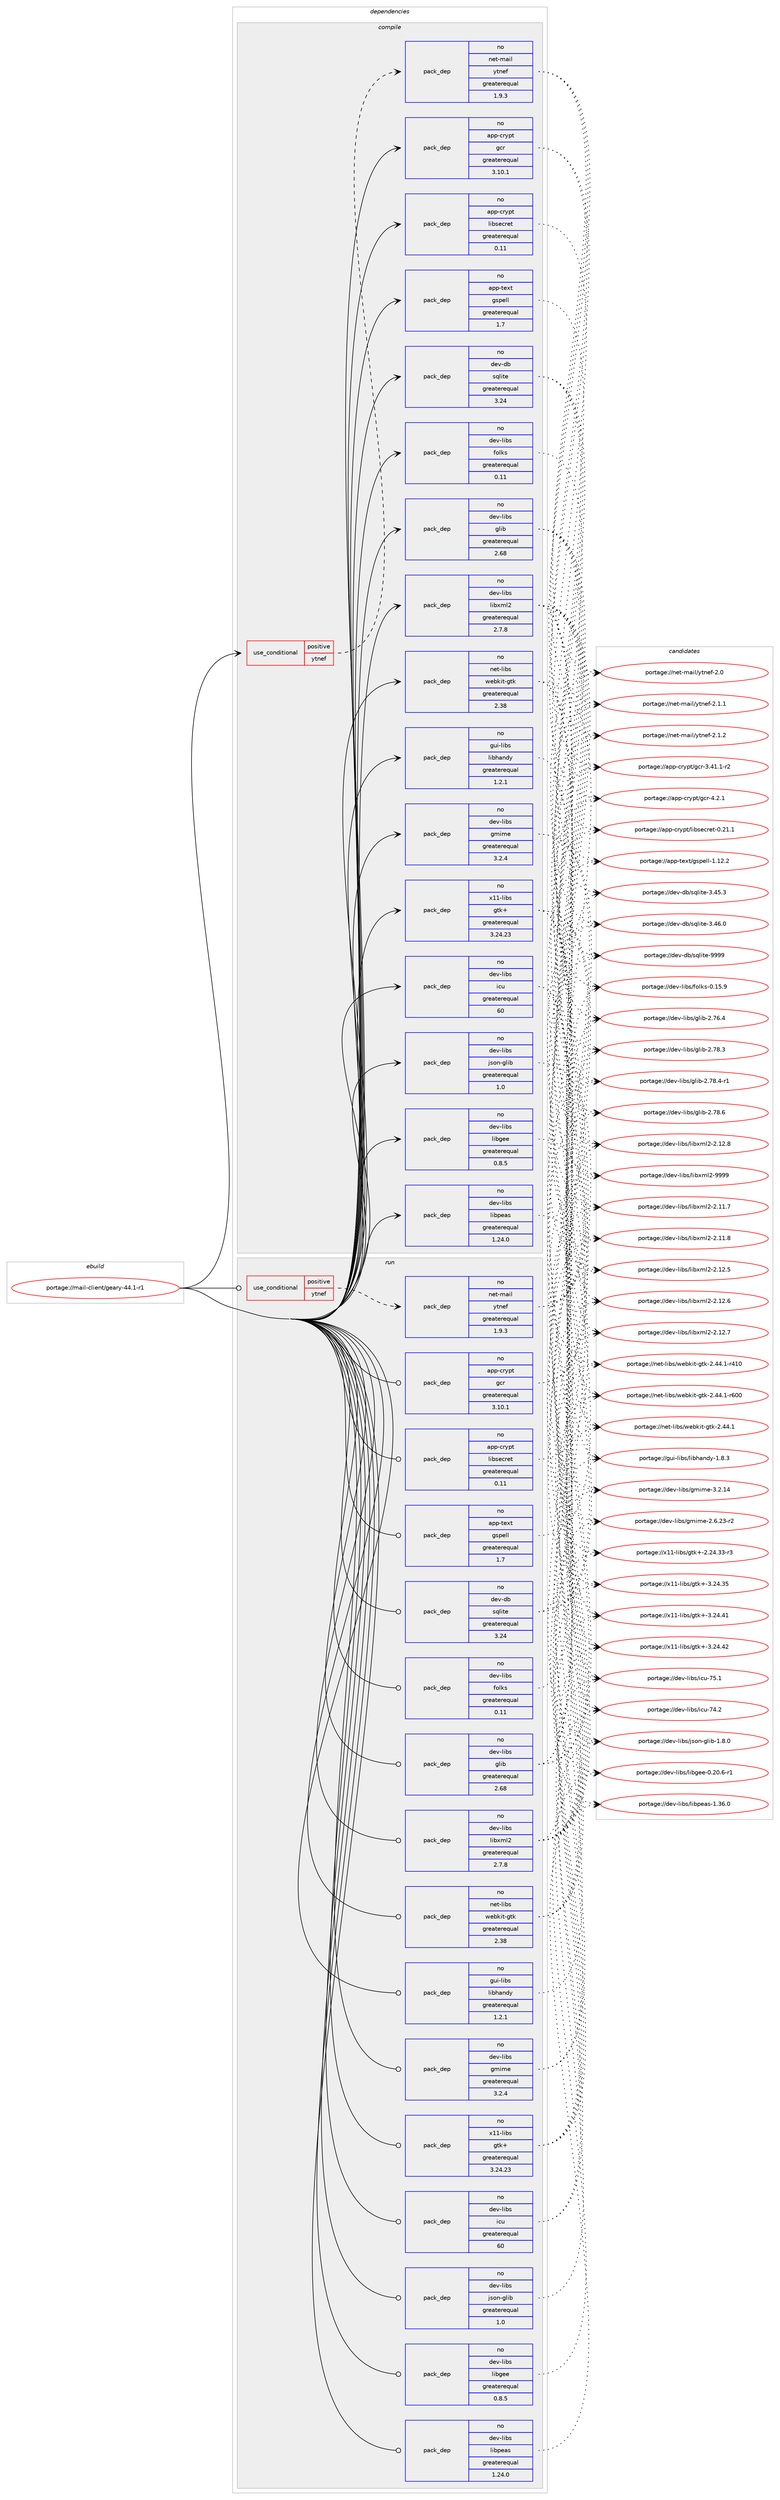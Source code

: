 digraph prolog {

# *************
# Graph options
# *************

newrank=true;
concentrate=true;
compound=true;
graph [rankdir=LR,fontname=Helvetica,fontsize=10,ranksep=1.5];#, ranksep=2.5, nodesep=0.2];
edge  [arrowhead=vee];
node  [fontname=Helvetica,fontsize=10];

# **********
# The ebuild
# **********

subgraph cluster_leftcol {
color=gray;
rank=same;
label=<<i>ebuild</i>>;
id [label="portage://mail-client/geary-44.1-r1", color=red, width=4, href="../mail-client/geary-44.1-r1.svg"];
}

# ****************
# The dependencies
# ****************

subgraph cluster_midcol {
color=gray;
label=<<i>dependencies</i>>;
subgraph cluster_compile {
fillcolor="#eeeeee";
style=filled;
label=<<i>compile</i>>;
subgraph cond67817 {
dependency145326 [label=<<TABLE BORDER="0" CELLBORDER="1" CELLSPACING="0" CELLPADDING="4"><TR><TD ROWSPAN="3" CELLPADDING="10">use_conditional</TD></TR><TR><TD>positive</TD></TR><TR><TD>ytnef</TD></TR></TABLE>>, shape=none, color=red];
subgraph pack75337 {
dependency145327 [label=<<TABLE BORDER="0" CELLBORDER="1" CELLSPACING="0" CELLPADDING="4" WIDTH="220"><TR><TD ROWSPAN="6" CELLPADDING="30">pack_dep</TD></TR><TR><TD WIDTH="110">no</TD></TR><TR><TD>net-mail</TD></TR><TR><TD>ytnef</TD></TR><TR><TD>greaterequal</TD></TR><TR><TD>1.9.3</TD></TR></TABLE>>, shape=none, color=blue];
}
dependency145326:e -> dependency145327:w [weight=20,style="dashed",arrowhead="vee"];
}
id:e -> dependency145326:w [weight=20,style="solid",arrowhead="vee"];
subgraph pack75338 {
dependency145328 [label=<<TABLE BORDER="0" CELLBORDER="1" CELLSPACING="0" CELLPADDING="4" WIDTH="220"><TR><TD ROWSPAN="6" CELLPADDING="30">pack_dep</TD></TR><TR><TD WIDTH="110">no</TD></TR><TR><TD>app-crypt</TD></TR><TR><TD>gcr</TD></TR><TR><TD>greaterequal</TD></TR><TR><TD>3.10.1</TD></TR></TABLE>>, shape=none, color=blue];
}
id:e -> dependency145328:w [weight=20,style="solid",arrowhead="vee"];
subgraph pack75339 {
dependency145329 [label=<<TABLE BORDER="0" CELLBORDER="1" CELLSPACING="0" CELLPADDING="4" WIDTH="220"><TR><TD ROWSPAN="6" CELLPADDING="30">pack_dep</TD></TR><TR><TD WIDTH="110">no</TD></TR><TR><TD>app-crypt</TD></TR><TR><TD>libsecret</TD></TR><TR><TD>greaterequal</TD></TR><TR><TD>0.11</TD></TR></TABLE>>, shape=none, color=blue];
}
id:e -> dependency145329:w [weight=20,style="solid",arrowhead="vee"];
# *** BEGIN UNKNOWN DEPENDENCY TYPE (TODO) ***
# id -> package_dependency(portage://mail-client/geary-44.1-r1,install,no,app-text,enchant,none,[,,],[slot(2)],[])
# *** END UNKNOWN DEPENDENCY TYPE (TODO) ***

subgraph pack75340 {
dependency145330 [label=<<TABLE BORDER="0" CELLBORDER="1" CELLSPACING="0" CELLPADDING="4" WIDTH="220"><TR><TD ROWSPAN="6" CELLPADDING="30">pack_dep</TD></TR><TR><TD WIDTH="110">no</TD></TR><TR><TD>app-text</TD></TR><TR><TD>gspell</TD></TR><TR><TD>greaterequal</TD></TR><TR><TD>1.7</TD></TR></TABLE>>, shape=none, color=blue];
}
id:e -> dependency145330:w [weight=20,style="solid",arrowhead="vee"];
# *** BEGIN UNKNOWN DEPENDENCY TYPE (TODO) ***
# id -> package_dependency(portage://mail-client/geary-44.1-r1,install,no,app-text,iso-codes,none,[,,],[],[])
# *** END UNKNOWN DEPENDENCY TYPE (TODO) ***

subgraph pack75341 {
dependency145331 [label=<<TABLE BORDER="0" CELLBORDER="1" CELLSPACING="0" CELLPADDING="4" WIDTH="220"><TR><TD ROWSPAN="6" CELLPADDING="30">pack_dep</TD></TR><TR><TD WIDTH="110">no</TD></TR><TR><TD>dev-db</TD></TR><TR><TD>sqlite</TD></TR><TR><TD>greaterequal</TD></TR><TR><TD>3.24</TD></TR></TABLE>>, shape=none, color=blue];
}
id:e -> dependency145331:w [weight=20,style="solid",arrowhead="vee"];
subgraph pack75342 {
dependency145332 [label=<<TABLE BORDER="0" CELLBORDER="1" CELLSPACING="0" CELLPADDING="4" WIDTH="220"><TR><TD ROWSPAN="6" CELLPADDING="30">pack_dep</TD></TR><TR><TD WIDTH="110">no</TD></TR><TR><TD>dev-libs</TD></TR><TR><TD>folks</TD></TR><TR><TD>greaterequal</TD></TR><TR><TD>0.11</TD></TR></TABLE>>, shape=none, color=blue];
}
id:e -> dependency145332:w [weight=20,style="solid",arrowhead="vee"];
subgraph pack75343 {
dependency145333 [label=<<TABLE BORDER="0" CELLBORDER="1" CELLSPACING="0" CELLPADDING="4" WIDTH="220"><TR><TD ROWSPAN="6" CELLPADDING="30">pack_dep</TD></TR><TR><TD WIDTH="110">no</TD></TR><TR><TD>dev-libs</TD></TR><TR><TD>glib</TD></TR><TR><TD>greaterequal</TD></TR><TR><TD>2.68</TD></TR></TABLE>>, shape=none, color=blue];
}
id:e -> dependency145333:w [weight=20,style="solid",arrowhead="vee"];
subgraph pack75344 {
dependency145334 [label=<<TABLE BORDER="0" CELLBORDER="1" CELLSPACING="0" CELLPADDING="4" WIDTH="220"><TR><TD ROWSPAN="6" CELLPADDING="30">pack_dep</TD></TR><TR><TD WIDTH="110">no</TD></TR><TR><TD>dev-libs</TD></TR><TR><TD>gmime</TD></TR><TR><TD>greaterequal</TD></TR><TR><TD>3.2.4</TD></TR></TABLE>>, shape=none, color=blue];
}
id:e -> dependency145334:w [weight=20,style="solid",arrowhead="vee"];
subgraph pack75345 {
dependency145335 [label=<<TABLE BORDER="0" CELLBORDER="1" CELLSPACING="0" CELLPADDING="4" WIDTH="220"><TR><TD ROWSPAN="6" CELLPADDING="30">pack_dep</TD></TR><TR><TD WIDTH="110">no</TD></TR><TR><TD>dev-libs</TD></TR><TR><TD>icu</TD></TR><TR><TD>greaterequal</TD></TR><TR><TD>60</TD></TR></TABLE>>, shape=none, color=blue];
}
id:e -> dependency145335:w [weight=20,style="solid",arrowhead="vee"];
subgraph pack75346 {
dependency145336 [label=<<TABLE BORDER="0" CELLBORDER="1" CELLSPACING="0" CELLPADDING="4" WIDTH="220"><TR><TD ROWSPAN="6" CELLPADDING="30">pack_dep</TD></TR><TR><TD WIDTH="110">no</TD></TR><TR><TD>dev-libs</TD></TR><TR><TD>json-glib</TD></TR><TR><TD>greaterequal</TD></TR><TR><TD>1.0</TD></TR></TABLE>>, shape=none, color=blue];
}
id:e -> dependency145336:w [weight=20,style="solid",arrowhead="vee"];
subgraph pack75347 {
dependency145337 [label=<<TABLE BORDER="0" CELLBORDER="1" CELLSPACING="0" CELLPADDING="4" WIDTH="220"><TR><TD ROWSPAN="6" CELLPADDING="30">pack_dep</TD></TR><TR><TD WIDTH="110">no</TD></TR><TR><TD>dev-libs</TD></TR><TR><TD>libgee</TD></TR><TR><TD>greaterequal</TD></TR><TR><TD>0.8.5</TD></TR></TABLE>>, shape=none, color=blue];
}
id:e -> dependency145337:w [weight=20,style="solid",arrowhead="vee"];
subgraph pack75348 {
dependency145338 [label=<<TABLE BORDER="0" CELLBORDER="1" CELLSPACING="0" CELLPADDING="4" WIDTH="220"><TR><TD ROWSPAN="6" CELLPADDING="30">pack_dep</TD></TR><TR><TD WIDTH="110">no</TD></TR><TR><TD>dev-libs</TD></TR><TR><TD>libpeas</TD></TR><TR><TD>greaterequal</TD></TR><TR><TD>1.24.0</TD></TR></TABLE>>, shape=none, color=blue];
}
id:e -> dependency145338:w [weight=20,style="solid",arrowhead="vee"];
subgraph pack75349 {
dependency145339 [label=<<TABLE BORDER="0" CELLBORDER="1" CELLSPACING="0" CELLPADDING="4" WIDTH="220"><TR><TD ROWSPAN="6" CELLPADDING="30">pack_dep</TD></TR><TR><TD WIDTH="110">no</TD></TR><TR><TD>dev-libs</TD></TR><TR><TD>libxml2</TD></TR><TR><TD>greaterequal</TD></TR><TR><TD>2.7.8</TD></TR></TABLE>>, shape=none, color=blue];
}
id:e -> dependency145339:w [weight=20,style="solid",arrowhead="vee"];
# *** BEGIN UNKNOWN DEPENDENCY TYPE (TODO) ***
# id -> package_dependency(portage://mail-client/geary-44.1-r1,install,no,dev-libs,snowball-stemmer,none,[,,],any_same_slot,[])
# *** END UNKNOWN DEPENDENCY TYPE (TODO) ***

subgraph pack75350 {
dependency145340 [label=<<TABLE BORDER="0" CELLBORDER="1" CELLSPACING="0" CELLPADDING="4" WIDTH="220"><TR><TD ROWSPAN="6" CELLPADDING="30">pack_dep</TD></TR><TR><TD WIDTH="110">no</TD></TR><TR><TD>gui-libs</TD></TR><TR><TD>libhandy</TD></TR><TR><TD>greaterequal</TD></TR><TR><TD>1.2.1</TD></TR></TABLE>>, shape=none, color=blue];
}
id:e -> dependency145340:w [weight=20,style="solid",arrowhead="vee"];
# *** BEGIN UNKNOWN DEPENDENCY TYPE (TODO) ***
# id -> package_dependency(portage://mail-client/geary-44.1-r1,install,no,media-libs,gsound,none,[,,],[],[])
# *** END UNKNOWN DEPENDENCY TYPE (TODO) ***

# *** BEGIN UNKNOWN DEPENDENCY TYPE (TODO) ***
# id -> package_dependency(portage://mail-client/geary-44.1-r1,install,no,net-libs,gnome-online-accounts,none,[,,],[],[])
# *** END UNKNOWN DEPENDENCY TYPE (TODO) ***

# *** BEGIN UNKNOWN DEPENDENCY TYPE (TODO) ***
# id -> package_dependency(portage://mail-client/geary-44.1-r1,install,no,net-libs,libsoup,none,[,,],[slot(3.0)],[])
# *** END UNKNOWN DEPENDENCY TYPE (TODO) ***

subgraph pack75351 {
dependency145341 [label=<<TABLE BORDER="0" CELLBORDER="1" CELLSPACING="0" CELLPADDING="4" WIDTH="220"><TR><TD ROWSPAN="6" CELLPADDING="30">pack_dep</TD></TR><TR><TD WIDTH="110">no</TD></TR><TR><TD>net-libs</TD></TR><TR><TD>webkit-gtk</TD></TR><TR><TD>greaterequal</TD></TR><TR><TD>2.38</TD></TR></TABLE>>, shape=none, color=blue];
}
id:e -> dependency145341:w [weight=20,style="solid",arrowhead="vee"];
# *** BEGIN UNKNOWN DEPENDENCY TYPE (TODO) ***
# id -> package_dependency(portage://mail-client/geary-44.1-r1,install,no,x11-libs,cairo,none,[,,],[],[use(enable(glib),none)])
# *** END UNKNOWN DEPENDENCY TYPE (TODO) ***

subgraph pack75352 {
dependency145342 [label=<<TABLE BORDER="0" CELLBORDER="1" CELLSPACING="0" CELLPADDING="4" WIDTH="220"><TR><TD ROWSPAN="6" CELLPADDING="30">pack_dep</TD></TR><TR><TD WIDTH="110">no</TD></TR><TR><TD>x11-libs</TD></TR><TR><TD>gtk+</TD></TR><TR><TD>greaterequal</TD></TR><TR><TD>3.24.23</TD></TR></TABLE>>, shape=none, color=blue];
}
id:e -> dependency145342:w [weight=20,style="solid",arrowhead="vee"];
}
subgraph cluster_compileandrun {
fillcolor="#eeeeee";
style=filled;
label=<<i>compile and run</i>>;
}
subgraph cluster_run {
fillcolor="#eeeeee";
style=filled;
label=<<i>run</i>>;
subgraph cond67818 {
dependency145343 [label=<<TABLE BORDER="0" CELLBORDER="1" CELLSPACING="0" CELLPADDING="4"><TR><TD ROWSPAN="3" CELLPADDING="10">use_conditional</TD></TR><TR><TD>positive</TD></TR><TR><TD>ytnef</TD></TR></TABLE>>, shape=none, color=red];
subgraph pack75353 {
dependency145344 [label=<<TABLE BORDER="0" CELLBORDER="1" CELLSPACING="0" CELLPADDING="4" WIDTH="220"><TR><TD ROWSPAN="6" CELLPADDING="30">pack_dep</TD></TR><TR><TD WIDTH="110">no</TD></TR><TR><TD>net-mail</TD></TR><TR><TD>ytnef</TD></TR><TR><TD>greaterequal</TD></TR><TR><TD>1.9.3</TD></TR></TABLE>>, shape=none, color=blue];
}
dependency145343:e -> dependency145344:w [weight=20,style="dashed",arrowhead="vee"];
}
id:e -> dependency145343:w [weight=20,style="solid",arrowhead="odot"];
subgraph pack75354 {
dependency145345 [label=<<TABLE BORDER="0" CELLBORDER="1" CELLSPACING="0" CELLPADDING="4" WIDTH="220"><TR><TD ROWSPAN="6" CELLPADDING="30">pack_dep</TD></TR><TR><TD WIDTH="110">no</TD></TR><TR><TD>app-crypt</TD></TR><TR><TD>gcr</TD></TR><TR><TD>greaterequal</TD></TR><TR><TD>3.10.1</TD></TR></TABLE>>, shape=none, color=blue];
}
id:e -> dependency145345:w [weight=20,style="solid",arrowhead="odot"];
subgraph pack75355 {
dependency145346 [label=<<TABLE BORDER="0" CELLBORDER="1" CELLSPACING="0" CELLPADDING="4" WIDTH="220"><TR><TD ROWSPAN="6" CELLPADDING="30">pack_dep</TD></TR><TR><TD WIDTH="110">no</TD></TR><TR><TD>app-crypt</TD></TR><TR><TD>libsecret</TD></TR><TR><TD>greaterequal</TD></TR><TR><TD>0.11</TD></TR></TABLE>>, shape=none, color=blue];
}
id:e -> dependency145346:w [weight=20,style="solid",arrowhead="odot"];
# *** BEGIN UNKNOWN DEPENDENCY TYPE (TODO) ***
# id -> package_dependency(portage://mail-client/geary-44.1-r1,run,no,app-text,enchant,none,[,,],[slot(2)],[])
# *** END UNKNOWN DEPENDENCY TYPE (TODO) ***

subgraph pack75356 {
dependency145347 [label=<<TABLE BORDER="0" CELLBORDER="1" CELLSPACING="0" CELLPADDING="4" WIDTH="220"><TR><TD ROWSPAN="6" CELLPADDING="30">pack_dep</TD></TR><TR><TD WIDTH="110">no</TD></TR><TR><TD>app-text</TD></TR><TR><TD>gspell</TD></TR><TR><TD>greaterequal</TD></TR><TR><TD>1.7</TD></TR></TABLE>>, shape=none, color=blue];
}
id:e -> dependency145347:w [weight=20,style="solid",arrowhead="odot"];
# *** BEGIN UNKNOWN DEPENDENCY TYPE (TODO) ***
# id -> package_dependency(portage://mail-client/geary-44.1-r1,run,no,app-text,iso-codes,none,[,,],[],[])
# *** END UNKNOWN DEPENDENCY TYPE (TODO) ***

subgraph pack75357 {
dependency145348 [label=<<TABLE BORDER="0" CELLBORDER="1" CELLSPACING="0" CELLPADDING="4" WIDTH="220"><TR><TD ROWSPAN="6" CELLPADDING="30">pack_dep</TD></TR><TR><TD WIDTH="110">no</TD></TR><TR><TD>dev-db</TD></TR><TR><TD>sqlite</TD></TR><TR><TD>greaterequal</TD></TR><TR><TD>3.24</TD></TR></TABLE>>, shape=none, color=blue];
}
id:e -> dependency145348:w [weight=20,style="solid",arrowhead="odot"];
subgraph pack75358 {
dependency145349 [label=<<TABLE BORDER="0" CELLBORDER="1" CELLSPACING="0" CELLPADDING="4" WIDTH="220"><TR><TD ROWSPAN="6" CELLPADDING="30">pack_dep</TD></TR><TR><TD WIDTH="110">no</TD></TR><TR><TD>dev-libs</TD></TR><TR><TD>folks</TD></TR><TR><TD>greaterequal</TD></TR><TR><TD>0.11</TD></TR></TABLE>>, shape=none, color=blue];
}
id:e -> dependency145349:w [weight=20,style="solid",arrowhead="odot"];
subgraph pack75359 {
dependency145350 [label=<<TABLE BORDER="0" CELLBORDER="1" CELLSPACING="0" CELLPADDING="4" WIDTH="220"><TR><TD ROWSPAN="6" CELLPADDING="30">pack_dep</TD></TR><TR><TD WIDTH="110">no</TD></TR><TR><TD>dev-libs</TD></TR><TR><TD>glib</TD></TR><TR><TD>greaterequal</TD></TR><TR><TD>2.68</TD></TR></TABLE>>, shape=none, color=blue];
}
id:e -> dependency145350:w [weight=20,style="solid",arrowhead="odot"];
subgraph pack75360 {
dependency145351 [label=<<TABLE BORDER="0" CELLBORDER="1" CELLSPACING="0" CELLPADDING="4" WIDTH="220"><TR><TD ROWSPAN="6" CELLPADDING="30">pack_dep</TD></TR><TR><TD WIDTH="110">no</TD></TR><TR><TD>dev-libs</TD></TR><TR><TD>gmime</TD></TR><TR><TD>greaterequal</TD></TR><TR><TD>3.2.4</TD></TR></TABLE>>, shape=none, color=blue];
}
id:e -> dependency145351:w [weight=20,style="solid",arrowhead="odot"];
subgraph pack75361 {
dependency145352 [label=<<TABLE BORDER="0" CELLBORDER="1" CELLSPACING="0" CELLPADDING="4" WIDTH="220"><TR><TD ROWSPAN="6" CELLPADDING="30">pack_dep</TD></TR><TR><TD WIDTH="110">no</TD></TR><TR><TD>dev-libs</TD></TR><TR><TD>icu</TD></TR><TR><TD>greaterequal</TD></TR><TR><TD>60</TD></TR></TABLE>>, shape=none, color=blue];
}
id:e -> dependency145352:w [weight=20,style="solid",arrowhead="odot"];
subgraph pack75362 {
dependency145353 [label=<<TABLE BORDER="0" CELLBORDER="1" CELLSPACING="0" CELLPADDING="4" WIDTH="220"><TR><TD ROWSPAN="6" CELLPADDING="30">pack_dep</TD></TR><TR><TD WIDTH="110">no</TD></TR><TR><TD>dev-libs</TD></TR><TR><TD>json-glib</TD></TR><TR><TD>greaterequal</TD></TR><TR><TD>1.0</TD></TR></TABLE>>, shape=none, color=blue];
}
id:e -> dependency145353:w [weight=20,style="solid",arrowhead="odot"];
subgraph pack75363 {
dependency145354 [label=<<TABLE BORDER="0" CELLBORDER="1" CELLSPACING="0" CELLPADDING="4" WIDTH="220"><TR><TD ROWSPAN="6" CELLPADDING="30">pack_dep</TD></TR><TR><TD WIDTH="110">no</TD></TR><TR><TD>dev-libs</TD></TR><TR><TD>libgee</TD></TR><TR><TD>greaterequal</TD></TR><TR><TD>0.8.5</TD></TR></TABLE>>, shape=none, color=blue];
}
id:e -> dependency145354:w [weight=20,style="solid",arrowhead="odot"];
subgraph pack75364 {
dependency145355 [label=<<TABLE BORDER="0" CELLBORDER="1" CELLSPACING="0" CELLPADDING="4" WIDTH="220"><TR><TD ROWSPAN="6" CELLPADDING="30">pack_dep</TD></TR><TR><TD WIDTH="110">no</TD></TR><TR><TD>dev-libs</TD></TR><TR><TD>libpeas</TD></TR><TR><TD>greaterequal</TD></TR><TR><TD>1.24.0</TD></TR></TABLE>>, shape=none, color=blue];
}
id:e -> dependency145355:w [weight=20,style="solid",arrowhead="odot"];
subgraph pack75365 {
dependency145356 [label=<<TABLE BORDER="0" CELLBORDER="1" CELLSPACING="0" CELLPADDING="4" WIDTH="220"><TR><TD ROWSPAN="6" CELLPADDING="30">pack_dep</TD></TR><TR><TD WIDTH="110">no</TD></TR><TR><TD>dev-libs</TD></TR><TR><TD>libxml2</TD></TR><TR><TD>greaterequal</TD></TR><TR><TD>2.7.8</TD></TR></TABLE>>, shape=none, color=blue];
}
id:e -> dependency145356:w [weight=20,style="solid",arrowhead="odot"];
# *** BEGIN UNKNOWN DEPENDENCY TYPE (TODO) ***
# id -> package_dependency(portage://mail-client/geary-44.1-r1,run,no,dev-libs,snowball-stemmer,none,[,,],any_same_slot,[])
# *** END UNKNOWN DEPENDENCY TYPE (TODO) ***

# *** BEGIN UNKNOWN DEPENDENCY TYPE (TODO) ***
# id -> package_dependency(portage://mail-client/geary-44.1-r1,run,no,gnome-base,gsettings-desktop-schemas,none,[,,],[],[])
# *** END UNKNOWN DEPENDENCY TYPE (TODO) ***

subgraph pack75366 {
dependency145357 [label=<<TABLE BORDER="0" CELLBORDER="1" CELLSPACING="0" CELLPADDING="4" WIDTH="220"><TR><TD ROWSPAN="6" CELLPADDING="30">pack_dep</TD></TR><TR><TD WIDTH="110">no</TD></TR><TR><TD>gui-libs</TD></TR><TR><TD>libhandy</TD></TR><TR><TD>greaterequal</TD></TR><TR><TD>1.2.1</TD></TR></TABLE>>, shape=none, color=blue];
}
id:e -> dependency145357:w [weight=20,style="solid",arrowhead="odot"];
# *** BEGIN UNKNOWN DEPENDENCY TYPE (TODO) ***
# id -> package_dependency(portage://mail-client/geary-44.1-r1,run,no,media-libs,gsound,none,[,,],[],[])
# *** END UNKNOWN DEPENDENCY TYPE (TODO) ***

# *** BEGIN UNKNOWN DEPENDENCY TYPE (TODO) ***
# id -> package_dependency(portage://mail-client/geary-44.1-r1,run,no,net-libs,gnome-online-accounts,none,[,,],[],[])
# *** END UNKNOWN DEPENDENCY TYPE (TODO) ***

# *** BEGIN UNKNOWN DEPENDENCY TYPE (TODO) ***
# id -> package_dependency(portage://mail-client/geary-44.1-r1,run,no,net-libs,libsoup,none,[,,],[slot(3.0)],[])
# *** END UNKNOWN DEPENDENCY TYPE (TODO) ***

subgraph pack75367 {
dependency145358 [label=<<TABLE BORDER="0" CELLBORDER="1" CELLSPACING="0" CELLPADDING="4" WIDTH="220"><TR><TD ROWSPAN="6" CELLPADDING="30">pack_dep</TD></TR><TR><TD WIDTH="110">no</TD></TR><TR><TD>net-libs</TD></TR><TR><TD>webkit-gtk</TD></TR><TR><TD>greaterequal</TD></TR><TR><TD>2.38</TD></TR></TABLE>>, shape=none, color=blue];
}
id:e -> dependency145358:w [weight=20,style="solid",arrowhead="odot"];
# *** BEGIN UNKNOWN DEPENDENCY TYPE (TODO) ***
# id -> package_dependency(portage://mail-client/geary-44.1-r1,run,no,x11-libs,cairo,none,[,,],[],[use(enable(glib),none)])
# *** END UNKNOWN DEPENDENCY TYPE (TODO) ***

subgraph pack75368 {
dependency145359 [label=<<TABLE BORDER="0" CELLBORDER="1" CELLSPACING="0" CELLPADDING="4" WIDTH="220"><TR><TD ROWSPAN="6" CELLPADDING="30">pack_dep</TD></TR><TR><TD WIDTH="110">no</TD></TR><TR><TD>x11-libs</TD></TR><TR><TD>gtk+</TD></TR><TR><TD>greaterequal</TD></TR><TR><TD>3.24.23</TD></TR></TABLE>>, shape=none, color=blue];
}
id:e -> dependency145359:w [weight=20,style="solid",arrowhead="odot"];
}
}

# **************
# The candidates
# **************

subgraph cluster_choices {
rank=same;
color=gray;
label=<<i>candidates</i>>;

subgraph choice75337 {
color=black;
nodesep=1;
choice11010111645109971051084712111611010110245504648 [label="portage://net-mail/ytnef-2.0", color=red, width=4,href="../net-mail/ytnef-2.0.svg"];
choice110101116451099710510847121116110101102455046494649 [label="portage://net-mail/ytnef-2.1.1", color=red, width=4,href="../net-mail/ytnef-2.1.1.svg"];
choice110101116451099710510847121116110101102455046494650 [label="portage://net-mail/ytnef-2.1.2", color=red, width=4,href="../net-mail/ytnef-2.1.2.svg"];
dependency145327:e -> choice11010111645109971051084712111611010110245504648:w [style=dotted,weight="100"];
dependency145327:e -> choice110101116451099710510847121116110101102455046494649:w [style=dotted,weight="100"];
dependency145327:e -> choice110101116451099710510847121116110101102455046494650:w [style=dotted,weight="100"];
}
subgraph choice75338 {
color=black;
nodesep=1;
choice9711211245991141211121164710399114455146524946494511450 [label="portage://app-crypt/gcr-3.41.1-r2", color=red, width=4,href="../app-crypt/gcr-3.41.1-r2.svg"];
choice9711211245991141211121164710399114455246504649 [label="portage://app-crypt/gcr-4.2.1", color=red, width=4,href="../app-crypt/gcr-4.2.1.svg"];
dependency145328:e -> choice9711211245991141211121164710399114455146524946494511450:w [style=dotted,weight="100"];
dependency145328:e -> choice9711211245991141211121164710399114455246504649:w [style=dotted,weight="100"];
}
subgraph choice75339 {
color=black;
nodesep=1;
choice97112112459911412111211647108105981151019911410111645484650494649 [label="portage://app-crypt/libsecret-0.21.1", color=red, width=4,href="../app-crypt/libsecret-0.21.1.svg"];
dependency145329:e -> choice97112112459911412111211647108105981151019911410111645484650494649:w [style=dotted,weight="100"];
}
subgraph choice75340 {
color=black;
nodesep=1;
choice97112112451161011201164710311511210110810845494649504650 [label="portage://app-text/gspell-1.12.2", color=red, width=4,href="../app-text/gspell-1.12.2.svg"];
dependency145330:e -> choice97112112451161011201164710311511210110810845494649504650:w [style=dotted,weight="100"];
}
subgraph choice75341 {
color=black;
nodesep=1;
choice10010111845100984711511310810511610145514652534651 [label="portage://dev-db/sqlite-3.45.3", color=red, width=4,href="../dev-db/sqlite-3.45.3.svg"];
choice10010111845100984711511310810511610145514652544648 [label="portage://dev-db/sqlite-3.46.0", color=red, width=4,href="../dev-db/sqlite-3.46.0.svg"];
choice1001011184510098471151131081051161014557575757 [label="portage://dev-db/sqlite-9999", color=red, width=4,href="../dev-db/sqlite-9999.svg"];
dependency145331:e -> choice10010111845100984711511310810511610145514652534651:w [style=dotted,weight="100"];
dependency145331:e -> choice10010111845100984711511310810511610145514652544648:w [style=dotted,weight="100"];
dependency145331:e -> choice1001011184510098471151131081051161014557575757:w [style=dotted,weight="100"];
}
subgraph choice75342 {
color=black;
nodesep=1;
choice10010111845108105981154710211110810711545484649534657 [label="portage://dev-libs/folks-0.15.9", color=red, width=4,href="../dev-libs/folks-0.15.9.svg"];
dependency145332:e -> choice10010111845108105981154710211110810711545484649534657:w [style=dotted,weight="100"];
}
subgraph choice75343 {
color=black;
nodesep=1;
choice1001011184510810598115471031081059845504655544652 [label="portage://dev-libs/glib-2.76.4", color=red, width=4,href="../dev-libs/glib-2.76.4.svg"];
choice1001011184510810598115471031081059845504655564651 [label="portage://dev-libs/glib-2.78.3", color=red, width=4,href="../dev-libs/glib-2.78.3.svg"];
choice10010111845108105981154710310810598455046555646524511449 [label="portage://dev-libs/glib-2.78.4-r1", color=red, width=4,href="../dev-libs/glib-2.78.4-r1.svg"];
choice1001011184510810598115471031081059845504655564654 [label="portage://dev-libs/glib-2.78.6", color=red, width=4,href="../dev-libs/glib-2.78.6.svg"];
dependency145333:e -> choice1001011184510810598115471031081059845504655544652:w [style=dotted,weight="100"];
dependency145333:e -> choice1001011184510810598115471031081059845504655564651:w [style=dotted,weight="100"];
dependency145333:e -> choice10010111845108105981154710310810598455046555646524511449:w [style=dotted,weight="100"];
dependency145333:e -> choice1001011184510810598115471031081059845504655564654:w [style=dotted,weight="100"];
}
subgraph choice75344 {
color=black;
nodesep=1;
choice100101118451081059811547103109105109101455046544650514511450 [label="portage://dev-libs/gmime-2.6.23-r2", color=red, width=4,href="../dev-libs/gmime-2.6.23-r2.svg"];
choice10010111845108105981154710310910510910145514650464952 [label="portage://dev-libs/gmime-3.2.14", color=red, width=4,href="../dev-libs/gmime-3.2.14.svg"];
dependency145334:e -> choice100101118451081059811547103109105109101455046544650514511450:w [style=dotted,weight="100"];
dependency145334:e -> choice10010111845108105981154710310910510910145514650464952:w [style=dotted,weight="100"];
}
subgraph choice75345 {
color=black;
nodesep=1;
choice100101118451081059811547105991174555524650 [label="portage://dev-libs/icu-74.2", color=red, width=4,href="../dev-libs/icu-74.2.svg"];
choice100101118451081059811547105991174555534649 [label="portage://dev-libs/icu-75.1", color=red, width=4,href="../dev-libs/icu-75.1.svg"];
dependency145335:e -> choice100101118451081059811547105991174555524650:w [style=dotted,weight="100"];
dependency145335:e -> choice100101118451081059811547105991174555534649:w [style=dotted,weight="100"];
}
subgraph choice75346 {
color=black;
nodesep=1;
choice1001011184510810598115471061151111104510310810598454946564648 [label="portage://dev-libs/json-glib-1.8.0", color=red, width=4,href="../dev-libs/json-glib-1.8.0.svg"];
dependency145336:e -> choice1001011184510810598115471061151111104510310810598454946564648:w [style=dotted,weight="100"];
}
subgraph choice75347 {
color=black;
nodesep=1;
choice10010111845108105981154710810598103101101454846504846544511449 [label="portage://dev-libs/libgee-0.20.6-r1", color=red, width=4,href="../dev-libs/libgee-0.20.6-r1.svg"];
dependency145337:e -> choice10010111845108105981154710810598103101101454846504846544511449:w [style=dotted,weight="100"];
}
subgraph choice75348 {
color=black;
nodesep=1;
choice100101118451081059811547108105981121019711545494651544648 [label="portage://dev-libs/libpeas-1.36.0", color=red, width=4,href="../dev-libs/libpeas-1.36.0.svg"];
dependency145338:e -> choice100101118451081059811547108105981121019711545494651544648:w [style=dotted,weight="100"];
}
subgraph choice75349 {
color=black;
nodesep=1;
choice100101118451081059811547108105981201091085045504649494655 [label="portage://dev-libs/libxml2-2.11.7", color=red, width=4,href="../dev-libs/libxml2-2.11.7.svg"];
choice100101118451081059811547108105981201091085045504649494656 [label="portage://dev-libs/libxml2-2.11.8", color=red, width=4,href="../dev-libs/libxml2-2.11.8.svg"];
choice100101118451081059811547108105981201091085045504649504653 [label="portage://dev-libs/libxml2-2.12.5", color=red, width=4,href="../dev-libs/libxml2-2.12.5.svg"];
choice100101118451081059811547108105981201091085045504649504654 [label="portage://dev-libs/libxml2-2.12.6", color=red, width=4,href="../dev-libs/libxml2-2.12.6.svg"];
choice100101118451081059811547108105981201091085045504649504655 [label="portage://dev-libs/libxml2-2.12.7", color=red, width=4,href="../dev-libs/libxml2-2.12.7.svg"];
choice100101118451081059811547108105981201091085045504649504656 [label="portage://dev-libs/libxml2-2.12.8", color=red, width=4,href="../dev-libs/libxml2-2.12.8.svg"];
choice10010111845108105981154710810598120109108504557575757 [label="portage://dev-libs/libxml2-9999", color=red, width=4,href="../dev-libs/libxml2-9999.svg"];
dependency145339:e -> choice100101118451081059811547108105981201091085045504649494655:w [style=dotted,weight="100"];
dependency145339:e -> choice100101118451081059811547108105981201091085045504649494656:w [style=dotted,weight="100"];
dependency145339:e -> choice100101118451081059811547108105981201091085045504649504653:w [style=dotted,weight="100"];
dependency145339:e -> choice100101118451081059811547108105981201091085045504649504654:w [style=dotted,weight="100"];
dependency145339:e -> choice100101118451081059811547108105981201091085045504649504655:w [style=dotted,weight="100"];
dependency145339:e -> choice100101118451081059811547108105981201091085045504649504656:w [style=dotted,weight="100"];
dependency145339:e -> choice10010111845108105981154710810598120109108504557575757:w [style=dotted,weight="100"];
}
subgraph choice75350 {
color=black;
nodesep=1;
choice1031171054510810598115471081059810497110100121454946564651 [label="portage://gui-libs/libhandy-1.8.3", color=red, width=4,href="../gui-libs/libhandy-1.8.3.svg"];
dependency145340:e -> choice1031171054510810598115471081059810497110100121454946564651:w [style=dotted,weight="100"];
}
subgraph choice75351 {
color=black;
nodesep=1;
choice110101116451081059811547119101981071051164510311610745504652524649 [label="portage://net-libs/webkit-gtk-2.44.1", color=red, width=4,href="../net-libs/webkit-gtk-2.44.1.svg"];
choice11010111645108105981154711910198107105116451031161074550465252464945114524948 [label="portage://net-libs/webkit-gtk-2.44.1-r410", color=red, width=4,href="../net-libs/webkit-gtk-2.44.1-r410.svg"];
choice11010111645108105981154711910198107105116451031161074550465252464945114544848 [label="portage://net-libs/webkit-gtk-2.44.1-r600", color=red, width=4,href="../net-libs/webkit-gtk-2.44.1-r600.svg"];
dependency145341:e -> choice110101116451081059811547119101981071051164510311610745504652524649:w [style=dotted,weight="100"];
dependency145341:e -> choice11010111645108105981154711910198107105116451031161074550465252464945114524948:w [style=dotted,weight="100"];
dependency145341:e -> choice11010111645108105981154711910198107105116451031161074550465252464945114544848:w [style=dotted,weight="100"];
}
subgraph choice75352 {
color=black;
nodesep=1;
choice12049494510810598115471031161074345504650524651514511451 [label="portage://x11-libs/gtk+-2.24.33-r3", color=red, width=4,href="../x11-libs/gtk+-2.24.33-r3.svg"];
choice1204949451081059811547103116107434551465052465153 [label="portage://x11-libs/gtk+-3.24.35", color=red, width=4,href="../x11-libs/gtk+-3.24.35.svg"];
choice1204949451081059811547103116107434551465052465249 [label="portage://x11-libs/gtk+-3.24.41", color=red, width=4,href="../x11-libs/gtk+-3.24.41.svg"];
choice1204949451081059811547103116107434551465052465250 [label="portage://x11-libs/gtk+-3.24.42", color=red, width=4,href="../x11-libs/gtk+-3.24.42.svg"];
dependency145342:e -> choice12049494510810598115471031161074345504650524651514511451:w [style=dotted,weight="100"];
dependency145342:e -> choice1204949451081059811547103116107434551465052465153:w [style=dotted,weight="100"];
dependency145342:e -> choice1204949451081059811547103116107434551465052465249:w [style=dotted,weight="100"];
dependency145342:e -> choice1204949451081059811547103116107434551465052465250:w [style=dotted,weight="100"];
}
subgraph choice75353 {
color=black;
nodesep=1;
choice11010111645109971051084712111611010110245504648 [label="portage://net-mail/ytnef-2.0", color=red, width=4,href="../net-mail/ytnef-2.0.svg"];
choice110101116451099710510847121116110101102455046494649 [label="portage://net-mail/ytnef-2.1.1", color=red, width=4,href="../net-mail/ytnef-2.1.1.svg"];
choice110101116451099710510847121116110101102455046494650 [label="portage://net-mail/ytnef-2.1.2", color=red, width=4,href="../net-mail/ytnef-2.1.2.svg"];
dependency145344:e -> choice11010111645109971051084712111611010110245504648:w [style=dotted,weight="100"];
dependency145344:e -> choice110101116451099710510847121116110101102455046494649:w [style=dotted,weight="100"];
dependency145344:e -> choice110101116451099710510847121116110101102455046494650:w [style=dotted,weight="100"];
}
subgraph choice75354 {
color=black;
nodesep=1;
choice9711211245991141211121164710399114455146524946494511450 [label="portage://app-crypt/gcr-3.41.1-r2", color=red, width=4,href="../app-crypt/gcr-3.41.1-r2.svg"];
choice9711211245991141211121164710399114455246504649 [label="portage://app-crypt/gcr-4.2.1", color=red, width=4,href="../app-crypt/gcr-4.2.1.svg"];
dependency145345:e -> choice9711211245991141211121164710399114455146524946494511450:w [style=dotted,weight="100"];
dependency145345:e -> choice9711211245991141211121164710399114455246504649:w [style=dotted,weight="100"];
}
subgraph choice75355 {
color=black;
nodesep=1;
choice97112112459911412111211647108105981151019911410111645484650494649 [label="portage://app-crypt/libsecret-0.21.1", color=red, width=4,href="../app-crypt/libsecret-0.21.1.svg"];
dependency145346:e -> choice97112112459911412111211647108105981151019911410111645484650494649:w [style=dotted,weight="100"];
}
subgraph choice75356 {
color=black;
nodesep=1;
choice97112112451161011201164710311511210110810845494649504650 [label="portage://app-text/gspell-1.12.2", color=red, width=4,href="../app-text/gspell-1.12.2.svg"];
dependency145347:e -> choice97112112451161011201164710311511210110810845494649504650:w [style=dotted,weight="100"];
}
subgraph choice75357 {
color=black;
nodesep=1;
choice10010111845100984711511310810511610145514652534651 [label="portage://dev-db/sqlite-3.45.3", color=red, width=4,href="../dev-db/sqlite-3.45.3.svg"];
choice10010111845100984711511310810511610145514652544648 [label="portage://dev-db/sqlite-3.46.0", color=red, width=4,href="../dev-db/sqlite-3.46.0.svg"];
choice1001011184510098471151131081051161014557575757 [label="portage://dev-db/sqlite-9999", color=red, width=4,href="../dev-db/sqlite-9999.svg"];
dependency145348:e -> choice10010111845100984711511310810511610145514652534651:w [style=dotted,weight="100"];
dependency145348:e -> choice10010111845100984711511310810511610145514652544648:w [style=dotted,weight="100"];
dependency145348:e -> choice1001011184510098471151131081051161014557575757:w [style=dotted,weight="100"];
}
subgraph choice75358 {
color=black;
nodesep=1;
choice10010111845108105981154710211110810711545484649534657 [label="portage://dev-libs/folks-0.15.9", color=red, width=4,href="../dev-libs/folks-0.15.9.svg"];
dependency145349:e -> choice10010111845108105981154710211110810711545484649534657:w [style=dotted,weight="100"];
}
subgraph choice75359 {
color=black;
nodesep=1;
choice1001011184510810598115471031081059845504655544652 [label="portage://dev-libs/glib-2.76.4", color=red, width=4,href="../dev-libs/glib-2.76.4.svg"];
choice1001011184510810598115471031081059845504655564651 [label="portage://dev-libs/glib-2.78.3", color=red, width=4,href="../dev-libs/glib-2.78.3.svg"];
choice10010111845108105981154710310810598455046555646524511449 [label="portage://dev-libs/glib-2.78.4-r1", color=red, width=4,href="../dev-libs/glib-2.78.4-r1.svg"];
choice1001011184510810598115471031081059845504655564654 [label="portage://dev-libs/glib-2.78.6", color=red, width=4,href="../dev-libs/glib-2.78.6.svg"];
dependency145350:e -> choice1001011184510810598115471031081059845504655544652:w [style=dotted,weight="100"];
dependency145350:e -> choice1001011184510810598115471031081059845504655564651:w [style=dotted,weight="100"];
dependency145350:e -> choice10010111845108105981154710310810598455046555646524511449:w [style=dotted,weight="100"];
dependency145350:e -> choice1001011184510810598115471031081059845504655564654:w [style=dotted,weight="100"];
}
subgraph choice75360 {
color=black;
nodesep=1;
choice100101118451081059811547103109105109101455046544650514511450 [label="portage://dev-libs/gmime-2.6.23-r2", color=red, width=4,href="../dev-libs/gmime-2.6.23-r2.svg"];
choice10010111845108105981154710310910510910145514650464952 [label="portage://dev-libs/gmime-3.2.14", color=red, width=4,href="../dev-libs/gmime-3.2.14.svg"];
dependency145351:e -> choice100101118451081059811547103109105109101455046544650514511450:w [style=dotted,weight="100"];
dependency145351:e -> choice10010111845108105981154710310910510910145514650464952:w [style=dotted,weight="100"];
}
subgraph choice75361 {
color=black;
nodesep=1;
choice100101118451081059811547105991174555524650 [label="portage://dev-libs/icu-74.2", color=red, width=4,href="../dev-libs/icu-74.2.svg"];
choice100101118451081059811547105991174555534649 [label="portage://dev-libs/icu-75.1", color=red, width=4,href="../dev-libs/icu-75.1.svg"];
dependency145352:e -> choice100101118451081059811547105991174555524650:w [style=dotted,weight="100"];
dependency145352:e -> choice100101118451081059811547105991174555534649:w [style=dotted,weight="100"];
}
subgraph choice75362 {
color=black;
nodesep=1;
choice1001011184510810598115471061151111104510310810598454946564648 [label="portage://dev-libs/json-glib-1.8.0", color=red, width=4,href="../dev-libs/json-glib-1.8.0.svg"];
dependency145353:e -> choice1001011184510810598115471061151111104510310810598454946564648:w [style=dotted,weight="100"];
}
subgraph choice75363 {
color=black;
nodesep=1;
choice10010111845108105981154710810598103101101454846504846544511449 [label="portage://dev-libs/libgee-0.20.6-r1", color=red, width=4,href="../dev-libs/libgee-0.20.6-r1.svg"];
dependency145354:e -> choice10010111845108105981154710810598103101101454846504846544511449:w [style=dotted,weight="100"];
}
subgraph choice75364 {
color=black;
nodesep=1;
choice100101118451081059811547108105981121019711545494651544648 [label="portage://dev-libs/libpeas-1.36.0", color=red, width=4,href="../dev-libs/libpeas-1.36.0.svg"];
dependency145355:e -> choice100101118451081059811547108105981121019711545494651544648:w [style=dotted,weight="100"];
}
subgraph choice75365 {
color=black;
nodesep=1;
choice100101118451081059811547108105981201091085045504649494655 [label="portage://dev-libs/libxml2-2.11.7", color=red, width=4,href="../dev-libs/libxml2-2.11.7.svg"];
choice100101118451081059811547108105981201091085045504649494656 [label="portage://dev-libs/libxml2-2.11.8", color=red, width=4,href="../dev-libs/libxml2-2.11.8.svg"];
choice100101118451081059811547108105981201091085045504649504653 [label="portage://dev-libs/libxml2-2.12.5", color=red, width=4,href="../dev-libs/libxml2-2.12.5.svg"];
choice100101118451081059811547108105981201091085045504649504654 [label="portage://dev-libs/libxml2-2.12.6", color=red, width=4,href="../dev-libs/libxml2-2.12.6.svg"];
choice100101118451081059811547108105981201091085045504649504655 [label="portage://dev-libs/libxml2-2.12.7", color=red, width=4,href="../dev-libs/libxml2-2.12.7.svg"];
choice100101118451081059811547108105981201091085045504649504656 [label="portage://dev-libs/libxml2-2.12.8", color=red, width=4,href="../dev-libs/libxml2-2.12.8.svg"];
choice10010111845108105981154710810598120109108504557575757 [label="portage://dev-libs/libxml2-9999", color=red, width=4,href="../dev-libs/libxml2-9999.svg"];
dependency145356:e -> choice100101118451081059811547108105981201091085045504649494655:w [style=dotted,weight="100"];
dependency145356:e -> choice100101118451081059811547108105981201091085045504649494656:w [style=dotted,weight="100"];
dependency145356:e -> choice100101118451081059811547108105981201091085045504649504653:w [style=dotted,weight="100"];
dependency145356:e -> choice100101118451081059811547108105981201091085045504649504654:w [style=dotted,weight="100"];
dependency145356:e -> choice100101118451081059811547108105981201091085045504649504655:w [style=dotted,weight="100"];
dependency145356:e -> choice100101118451081059811547108105981201091085045504649504656:w [style=dotted,weight="100"];
dependency145356:e -> choice10010111845108105981154710810598120109108504557575757:w [style=dotted,weight="100"];
}
subgraph choice75366 {
color=black;
nodesep=1;
choice1031171054510810598115471081059810497110100121454946564651 [label="portage://gui-libs/libhandy-1.8.3", color=red, width=4,href="../gui-libs/libhandy-1.8.3.svg"];
dependency145357:e -> choice1031171054510810598115471081059810497110100121454946564651:w [style=dotted,weight="100"];
}
subgraph choice75367 {
color=black;
nodesep=1;
choice110101116451081059811547119101981071051164510311610745504652524649 [label="portage://net-libs/webkit-gtk-2.44.1", color=red, width=4,href="../net-libs/webkit-gtk-2.44.1.svg"];
choice11010111645108105981154711910198107105116451031161074550465252464945114524948 [label="portage://net-libs/webkit-gtk-2.44.1-r410", color=red, width=4,href="../net-libs/webkit-gtk-2.44.1-r410.svg"];
choice11010111645108105981154711910198107105116451031161074550465252464945114544848 [label="portage://net-libs/webkit-gtk-2.44.1-r600", color=red, width=4,href="../net-libs/webkit-gtk-2.44.1-r600.svg"];
dependency145358:e -> choice110101116451081059811547119101981071051164510311610745504652524649:w [style=dotted,weight="100"];
dependency145358:e -> choice11010111645108105981154711910198107105116451031161074550465252464945114524948:w [style=dotted,weight="100"];
dependency145358:e -> choice11010111645108105981154711910198107105116451031161074550465252464945114544848:w [style=dotted,weight="100"];
}
subgraph choice75368 {
color=black;
nodesep=1;
choice12049494510810598115471031161074345504650524651514511451 [label="portage://x11-libs/gtk+-2.24.33-r3", color=red, width=4,href="../x11-libs/gtk+-2.24.33-r3.svg"];
choice1204949451081059811547103116107434551465052465153 [label="portage://x11-libs/gtk+-3.24.35", color=red, width=4,href="../x11-libs/gtk+-3.24.35.svg"];
choice1204949451081059811547103116107434551465052465249 [label="portage://x11-libs/gtk+-3.24.41", color=red, width=4,href="../x11-libs/gtk+-3.24.41.svg"];
choice1204949451081059811547103116107434551465052465250 [label="portage://x11-libs/gtk+-3.24.42", color=red, width=4,href="../x11-libs/gtk+-3.24.42.svg"];
dependency145359:e -> choice12049494510810598115471031161074345504650524651514511451:w [style=dotted,weight="100"];
dependency145359:e -> choice1204949451081059811547103116107434551465052465153:w [style=dotted,weight="100"];
dependency145359:e -> choice1204949451081059811547103116107434551465052465249:w [style=dotted,weight="100"];
dependency145359:e -> choice1204949451081059811547103116107434551465052465250:w [style=dotted,weight="100"];
}
}

}
